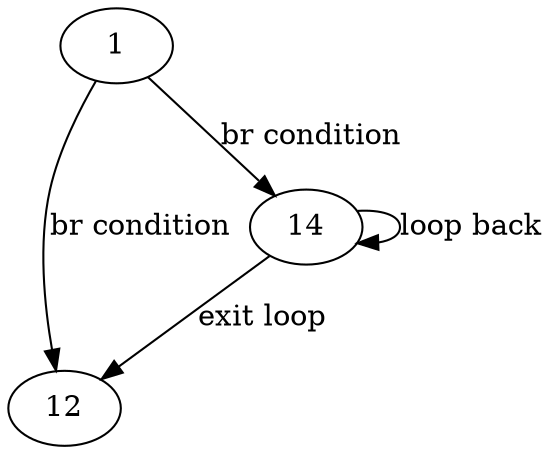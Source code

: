 digraph CFG {
    node1 [label="1"]
    node12 [label="12"]
    node14 [label="14"]

    node1 -> node12 [label="br condition"]
    node1 -> node14 [label="br condition"]
    node14 -> node14 [label="loop back"]
    node14 -> node12 [label="exit loop"]
}